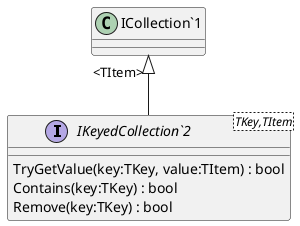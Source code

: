 @startuml
interface "IKeyedCollection`2"<TKey,TItem> {
    TryGetValue(key:TKey, value:TItem) : bool
    Contains(key:TKey) : bool
    Remove(key:TKey) : bool
}
"ICollection`1" "<TItem>" <|-- "IKeyedCollection`2"
@enduml

